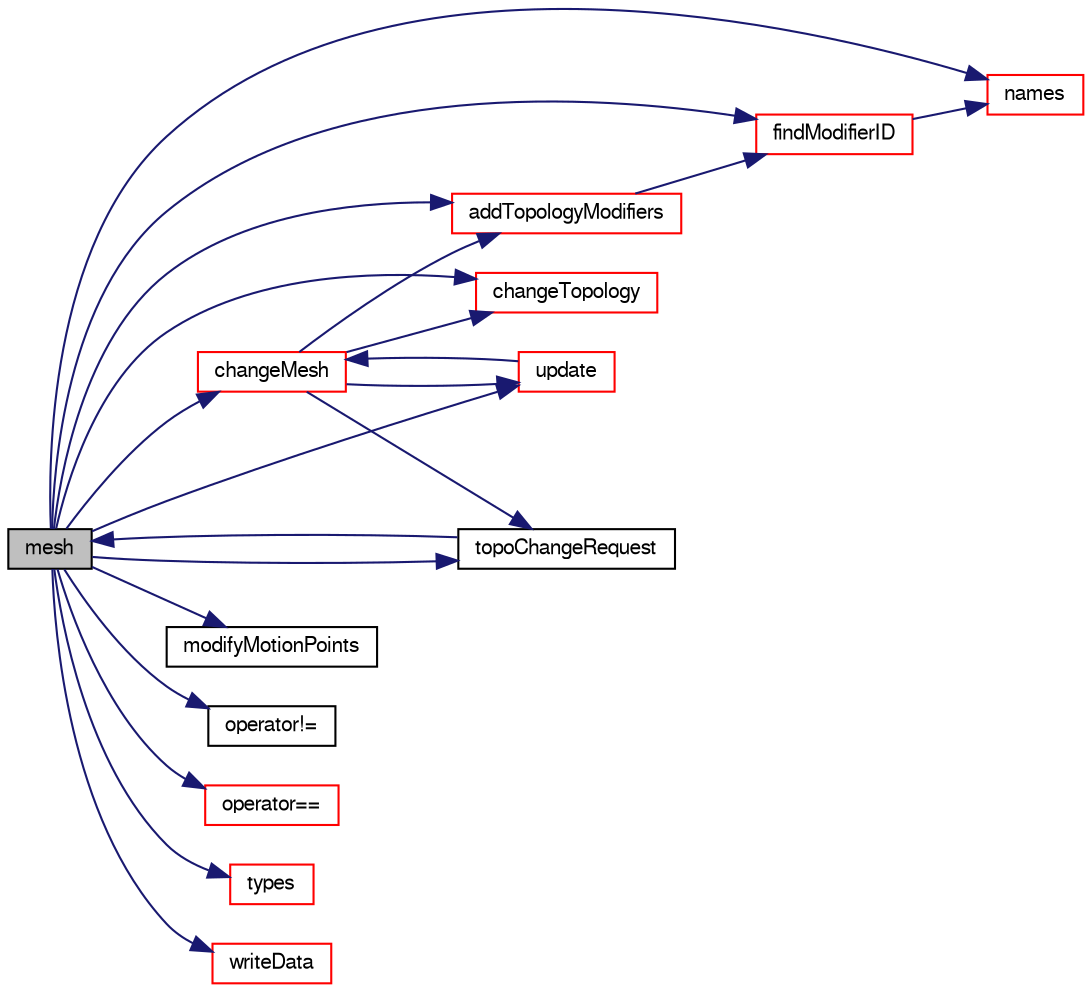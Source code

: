 digraph "mesh"
{
  bgcolor="transparent";
  edge [fontname="FreeSans",fontsize="10",labelfontname="FreeSans",labelfontsize="10"];
  node [fontname="FreeSans",fontsize="10",shape=record];
  rankdir="LR";
  Node8 [label="mesh",height=0.2,width=0.4,color="black", fillcolor="grey75", style="filled", fontcolor="black"];
  Node8 -> Node9 [color="midnightblue",fontsize="10",style="solid",fontname="FreeSans"];
  Node9 [label="addTopologyModifiers",height=0.2,width=0.4,color="red",URL="$a21734.html#adaffc5a63c217b376c33d263a6ac36a2",tooltip="Add given set of topology modifiers to the topoChanger. "];
  Node9 -> Node56 [color="midnightblue",fontsize="10",style="solid",fontname="FreeSans"];
  Node56 [label="findModifierID",height=0.2,width=0.4,color="red",URL="$a21734.html#a33e3444554ded1c3081b284b810936aa",tooltip="Find modifier given a name. "];
  Node56 -> Node58 [color="midnightblue",fontsize="10",style="solid",fontname="FreeSans"];
  Node58 [label="names",height=0.2,width=0.4,color="red",URL="$a21734.html#ada6aa4fc7adb36994dc5e27d319a3acc",tooltip="Return a list of patch names. "];
  Node8 -> Node60 [color="midnightblue",fontsize="10",style="solid",fontname="FreeSans"];
  Node60 [label="changeMesh",height=0.2,width=0.4,color="red",URL="$a21734.html#ab42e5233705f618d6994589102b1103c"];
  Node60 -> Node61 [color="midnightblue",fontsize="10",style="solid",fontname="FreeSans"];
  Node61 [label="changeTopology",height=0.2,width=0.4,color="red",URL="$a21734.html#a837dedbb253fe1b4140e2fc1112e95e9",tooltip="Is topology change required. "];
  Node60 -> Node62 [color="midnightblue",fontsize="10",style="solid",fontname="FreeSans"];
  Node62 [label="topoChangeRequest",height=0.2,width=0.4,color="black",URL="$a21734.html#a38bb5f66d48be41017998924e5614a05",tooltip="Return topology change request. "];
  Node62 -> Node8 [color="midnightblue",fontsize="10",style="solid",fontname="FreeSans"];
  Node60 -> Node63 [color="midnightblue",fontsize="10",style="solid",fontname="FreeSans"];
  Node63 [label="update",height=0.2,width=0.4,color="red",URL="$a21734.html#accc228623c2483264bcb2d8f3d47b4db",tooltip="Force recalculation of locally stored data on topological change. "];
  Node63 -> Node60 [color="midnightblue",fontsize="10",style="solid",fontname="FreeSans"];
  Node60 -> Node9 [color="midnightblue",fontsize="10",style="solid",fontname="FreeSans"];
  Node8 -> Node61 [color="midnightblue",fontsize="10",style="solid",fontname="FreeSans"];
  Node8 -> Node56 [color="midnightblue",fontsize="10",style="solid",fontname="FreeSans"];
  Node8 -> Node79 [color="midnightblue",fontsize="10",style="solid",fontname="FreeSans"];
  Node79 [label="modifyMotionPoints",height=0.2,width=0.4,color="black",URL="$a21734.html#adcdaa41f0dd26ce87042c56f19b0f06d",tooltip="Modify point motion. "];
  Node8 -> Node58 [color="midnightblue",fontsize="10",style="solid",fontname="FreeSans"];
  Node8 -> Node80 [color="midnightblue",fontsize="10",style="solid",fontname="FreeSans"];
  Node80 [label="operator!=",height=0.2,width=0.4,color="black",URL="$a21734.html#ab56e42795792806d6d9d9c3a96fca17f"];
  Node8 -> Node81 [color="midnightblue",fontsize="10",style="solid",fontname="FreeSans"];
  Node81 [label="operator==",height=0.2,width=0.4,color="red",URL="$a21734.html#a00580cf787470d60d33a80bcd5de60e2"];
  Node8 -> Node62 [color="midnightblue",fontsize="10",style="solid",fontname="FreeSans"];
  Node8 -> Node90 [color="midnightblue",fontsize="10",style="solid",fontname="FreeSans"];
  Node90 [label="types",height=0.2,width=0.4,color="red",URL="$a21734.html#a490151358261bc309e986c460537574d",tooltip="Return a list of patch types. "];
  Node8 -> Node63 [color="midnightblue",fontsize="10",style="solid",fontname="FreeSans"];
  Node8 -> Node91 [color="midnightblue",fontsize="10",style="solid",fontname="FreeSans"];
  Node91 [label="writeData",height=0.2,width=0.4,color="red",URL="$a21734.html#a25900c366cb0a98321899fde6c66dab7",tooltip="writeData member function required by regIOobject "];
}
